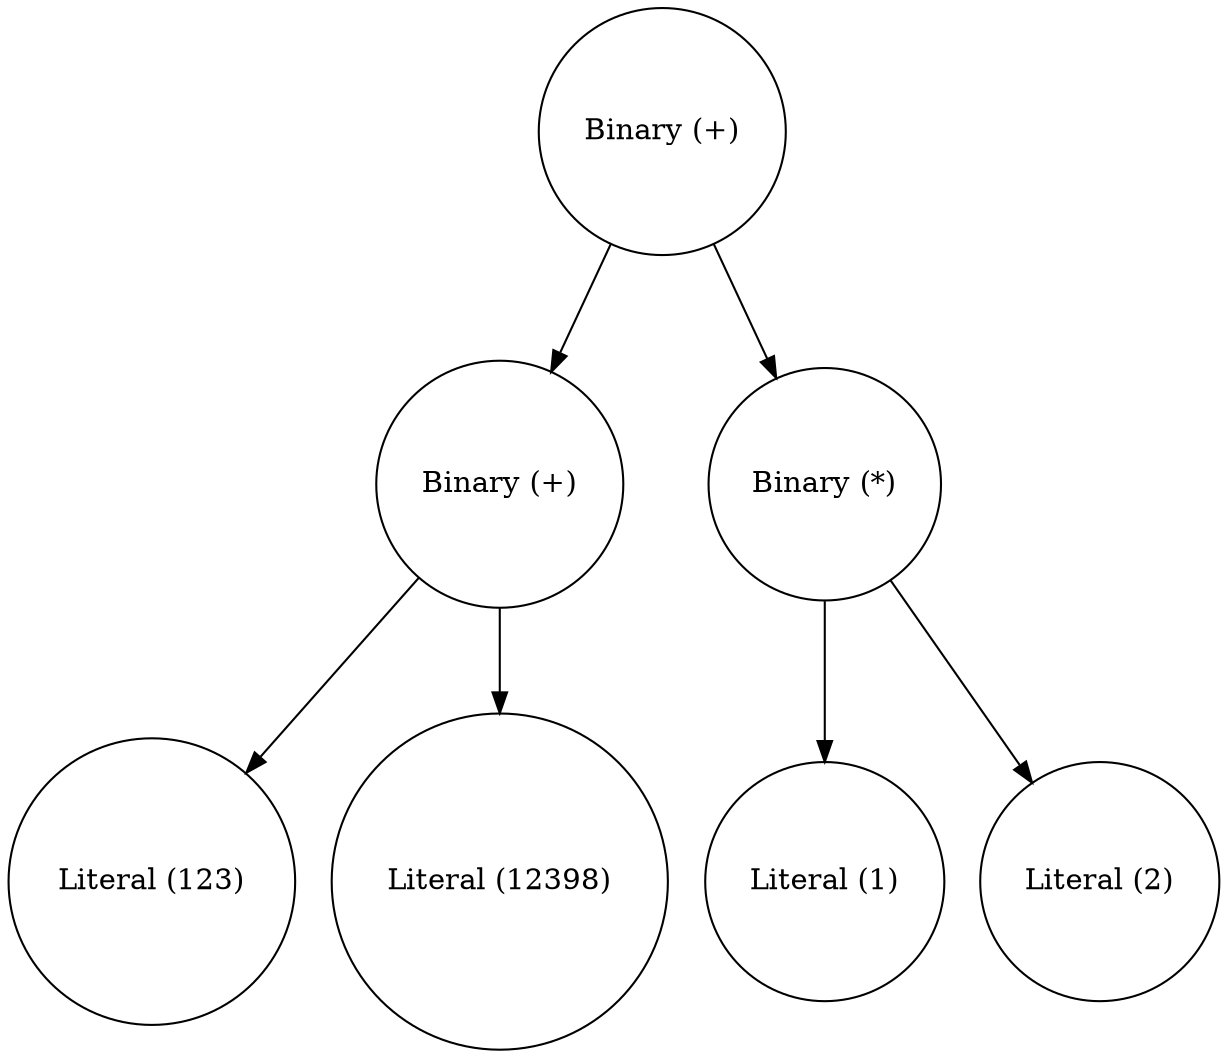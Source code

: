 digraph {
0 [shape="circle" label="Binary (+)"];
1 [shape="circle" label="Binary (+)"];
2 [shape="circle" label="Literal (123)"];
3 [shape="circle" label="Literal (12398)"];
1->2 [label=" "];
1->3 [label=" "];
4 [shape="circle" label="Binary (*)"];
5 [shape="circle" label="Literal (1)"];
6 [shape="circle" label="Literal (2)"];
4->5 [label=" "];
4->6 [label=" "];
0->1 [label=" "];
0->4 [label=" "];
}
